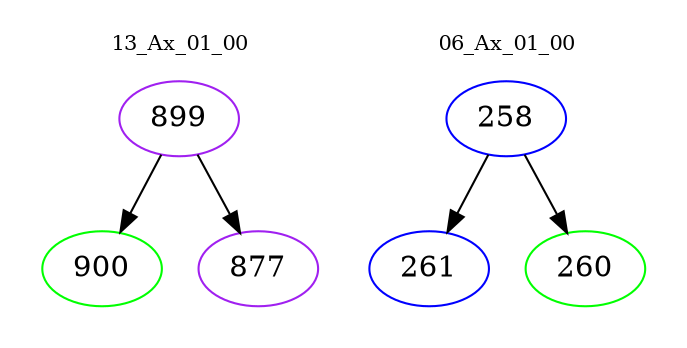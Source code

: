 digraph{
subgraph cluster_0 {
color = white
label = "13_Ax_01_00";
fontsize=10;
T0_899 [label="899", color="purple"]
T0_899 -> T0_900 [color="black"]
T0_900 [label="900", color="green"]
T0_899 -> T0_877 [color="black"]
T0_877 [label="877", color="purple"]
}
subgraph cluster_1 {
color = white
label = "06_Ax_01_00";
fontsize=10;
T1_258 [label="258", color="blue"]
T1_258 -> T1_261 [color="black"]
T1_261 [label="261", color="blue"]
T1_258 -> T1_260 [color="black"]
T1_260 [label="260", color="green"]
}
}
